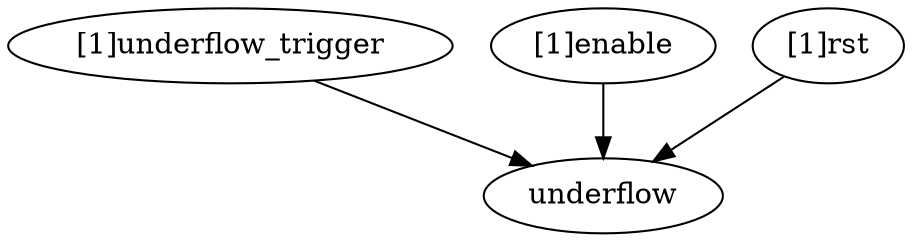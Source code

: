 strict digraph "" {
	"[1]underflow_trigger"	 [complexity=2,
		importance=0.0344347143584,
		rank=0.0172173571792];
	underflow	 [complexity=0,
		importance=0.0104739424232,
		rank=0.0];
	"[1]underflow_trigger" -> underflow;
	"[1]enable"	 [complexity=1,
		importance=0.017837647923,
		rank=0.017837647923];
	"[1]enable" -> underflow;
	"[1]rst"	 [complexity=1,
		importance=0.0283115903462,
		rank=0.0283115903462];
	"[1]rst" -> underflow;
}
